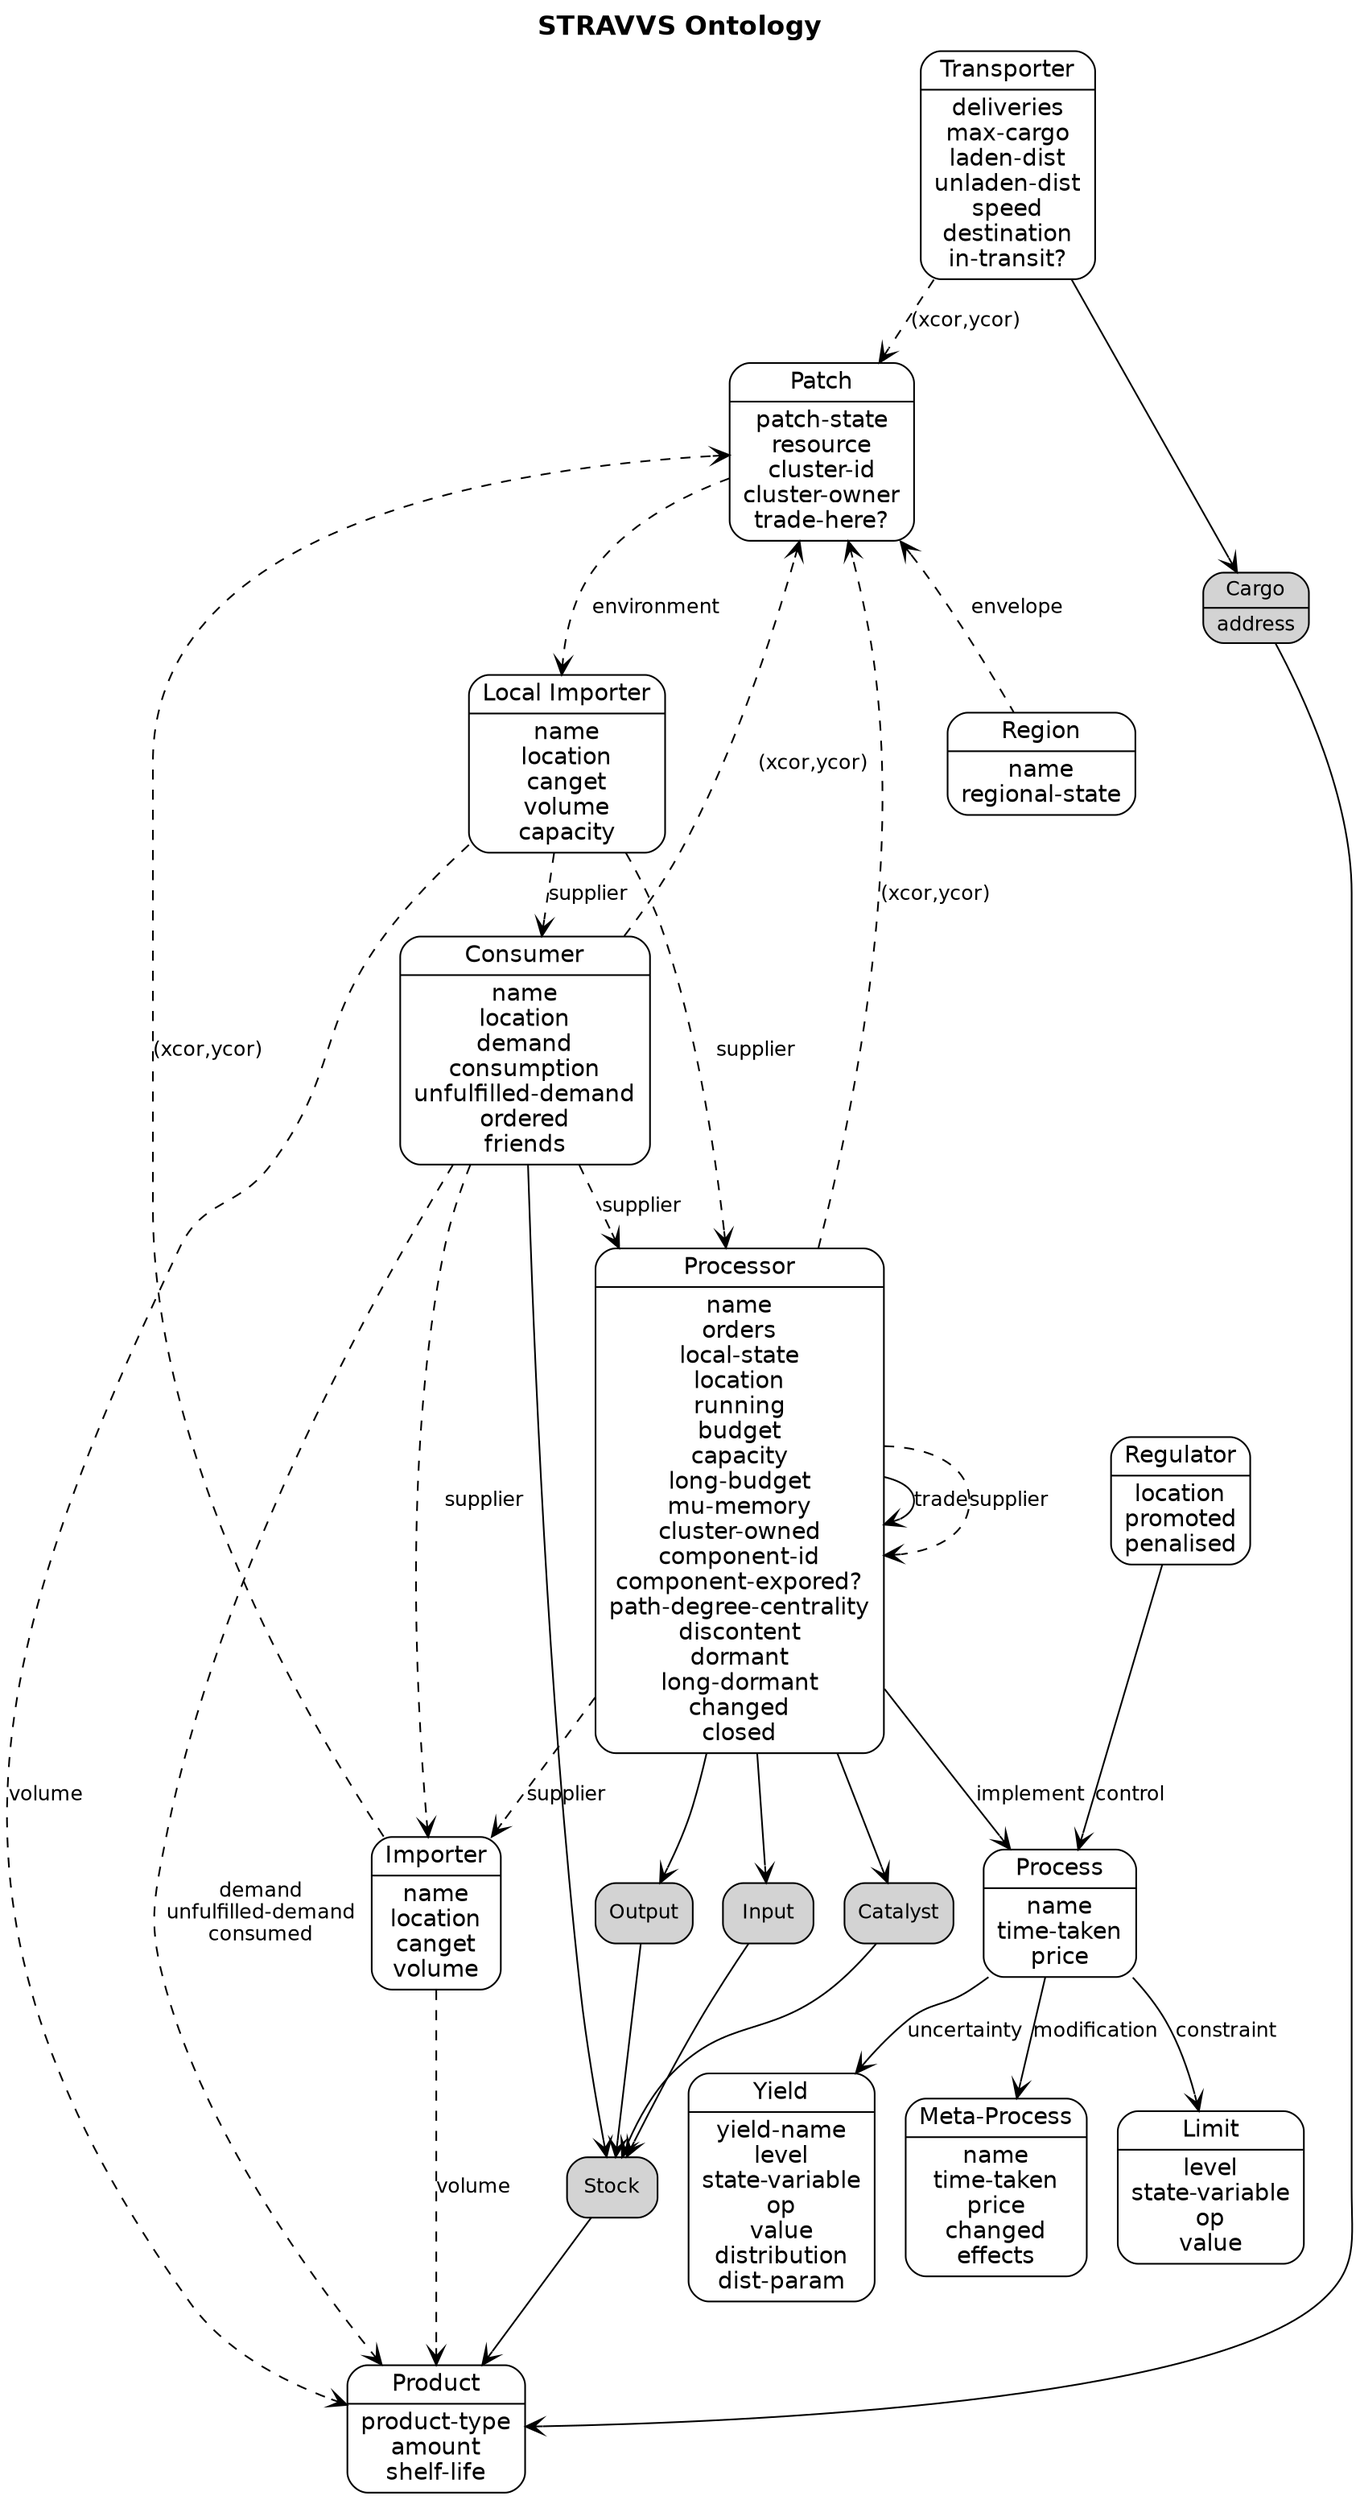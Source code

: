 digraph stravvs_ontology {
	fontname = "Helvetica-Bold";
	fontsize = "16";
	label = "STRAVVS Ontology";
	labelloc = "t";
	node [fontname = "Helvetica", fontsize = "14", shape = "Mrecord"];
	edge [fontname = "Helvetica", fontsize = "12", arrowhead = "vee"];
     
    ## Agents (nodes)
    # space
	region [label = "{Region|name\nregional-state}"];    	
	patch [label = "{Patch|patch-state\nresource\ncluster-id\ncluster-owner\ntrade-here?}"];
	# location
	#access_point [label = "{Access point}"];	
	limit [label = "{Limit|level\nstate-variable\nop\nvalue}"];
	yield [label = "{Yield|yield-name\nlevel\nstate-variable\nop\nvalue\ndistribution\ndist-param}"];
	# system actors
	processor [label = "{Processor|name\norders\nlocal-state\nlocation\nrunning\nbudget\ncapacity\nlong-budget\nmu-memory\ncluster-owned\ncomponent-id\ncomponent-expored?\npath-degree-centrality\ndiscontent\ndormant\nlong-dormant\nchanged\nclosed}"];	
	consumer [label = "{Consumer|name\nlocation\ndemand\nconsumption\nunfulfilled-demand\nordered\nfriends}"];	
	transporter [label = "{Transporter|deliveries\nmax-cargo\nladen-dist\nunladen-dist\nspeed\ndestination\nin-transit?}"];	
	importer [label = "{Importer|name\nlocation\ncanget\nvolume}"];	
	local_importer [label = "{Local Importer|name\nlocation\ncanget\nvolume\ncapacity}"];	
	regulator [label = "{Regulator|location\npromoted\npenalised}"];        
	# system actions
	process [label = "{Process|name\ntime-taken\nprice}"];
	metaprocess [label = "{Meta-Process|name\ntime-taken\nprice\nchanged\neffects}"];	
	# resources
	product [label = "{Product|product-type\namount\nshelf-life}"];	

	## Reified relationships
	node [fontsize = "12", style = "filled", fillcolor = "lightgrey"];
	input [label = "{Input}"];
	catalyst [label = "{Catalyst}"];
	output [label = "{Output}"];
	cargo [label = "{Cargo|address}"];
	stock [label = "{Stock}"];

	##Explicit relationships (arcs)	
	processor -> process [label = "implement"];	
	# process
	process -> limit [label = "constraint"];
	process -> yield [label = "uncertainty"];    
	process -> metaprocess [label = "modification"];
	regulator -> process [label = "control"];	
	# resources 
	processor -> input -> stock;
	processor -> output -> stock; 
	processor -> catalyst -> stock;
	consumer -> stock;
	stock -> product;
	 
	transporter -> cargo -> product;
	processor -> processor [label = "trade"]
	 
	 
	## Implicit relationships (implemented as procedures and/or attributes)	
	edge [style = "dashed"];
	# importer
	importer -> product [label = "volume"];	
	consumer -> importer [label = "supplier"];
	processor -> importer [label = "supplier"];
	local_importer -> product [label = "volume"];
	local_importer -> processor [label = "supplier"];
	local_importer -> consumer [label = "supplier"];
	# consumer
	consumer -> product [label = "demand\nunfulfilled-demand\nconsumed"];
	consumer -> processor [label = "supplier"];
	# processor
	processor -> processor [label = "supplier"];
	# locations
	transporter -> patch [label = "(xcor,ycor)"];
	processor -> patch [label = "(xcor,ycor)"];
	consumer -> patch [label = "(xcor,ycor)"];
	importer -> patch [label = "(xcor,ycor)"];
	# space
	patch -> region [label = "envelope", dir = "back", arrowtail = "vee"];
	patch -> local_importer [label = "environment"];
}